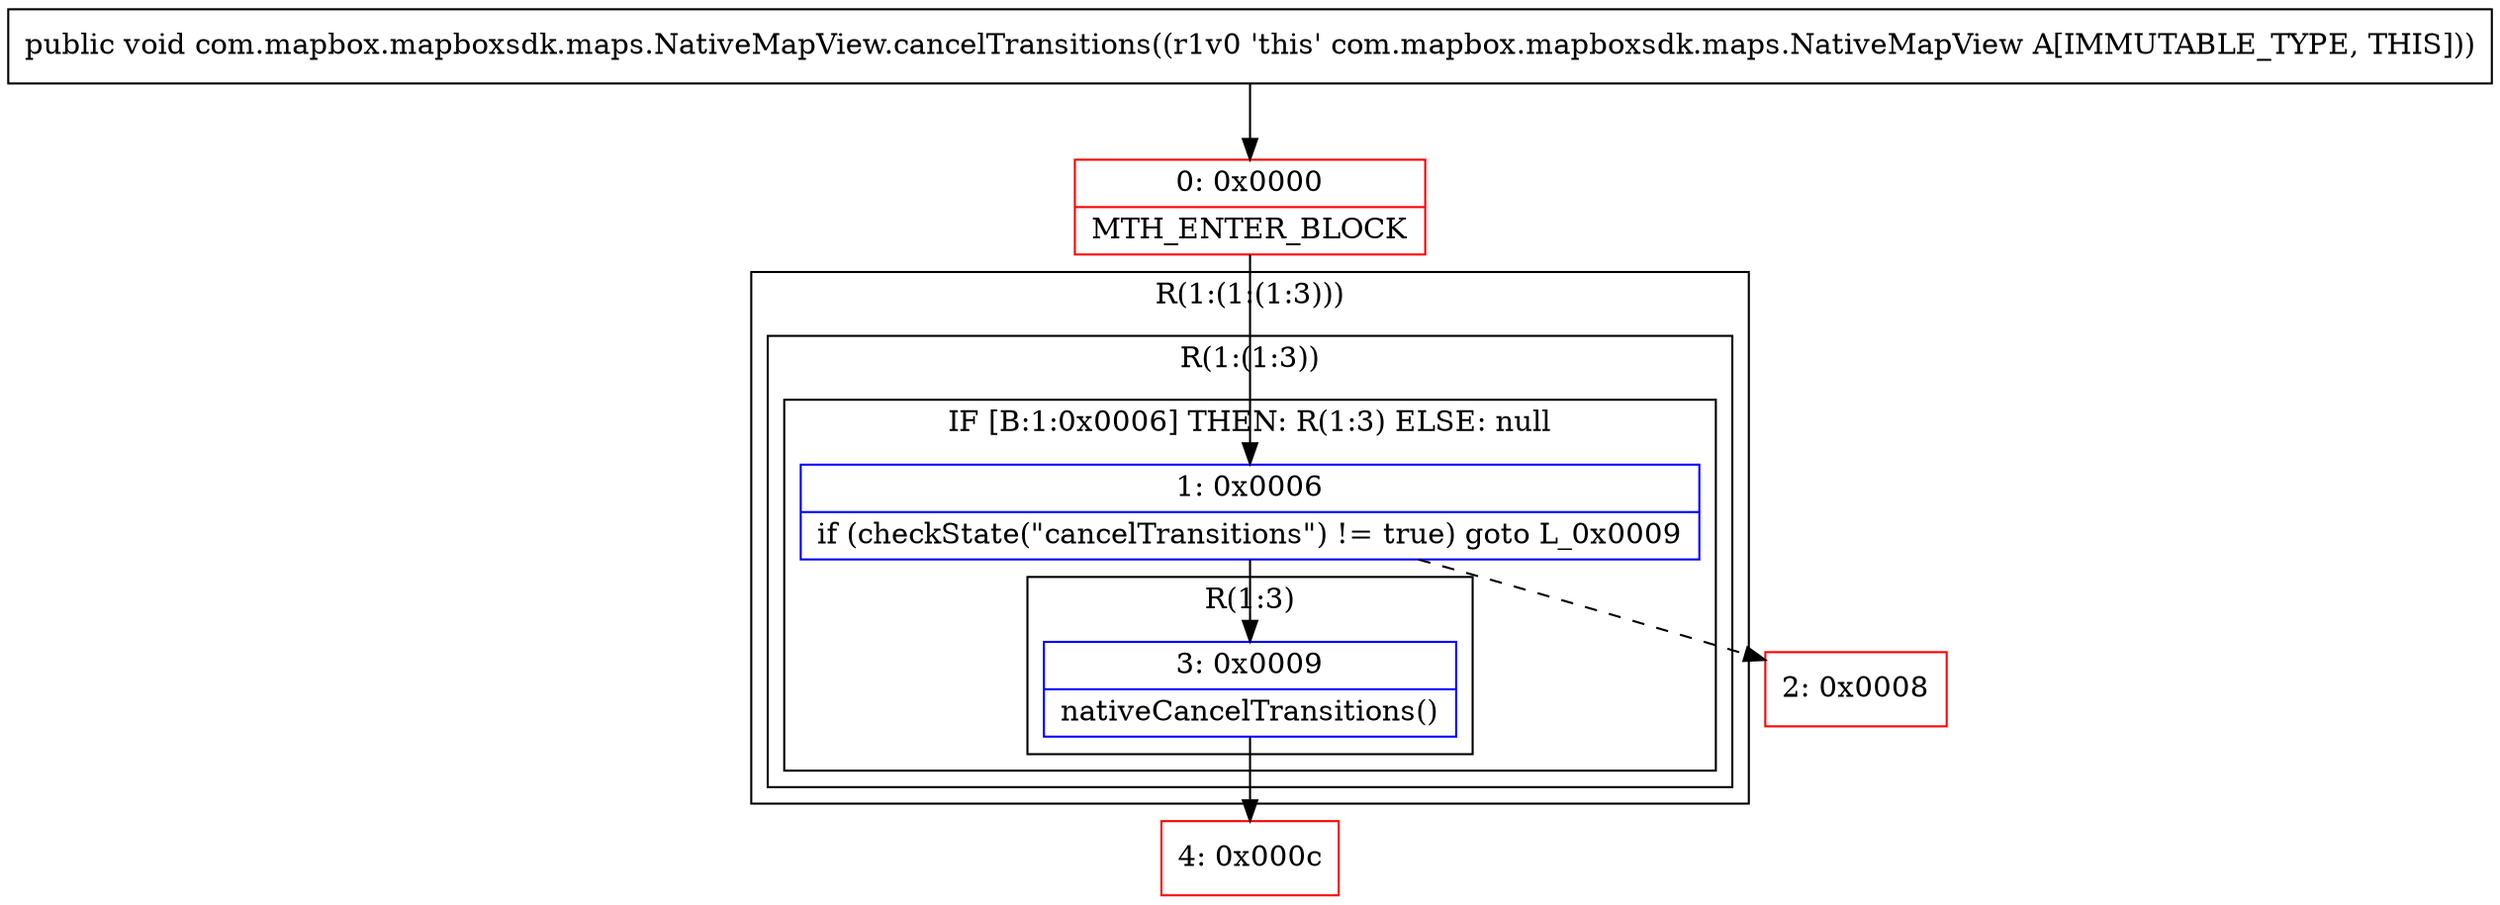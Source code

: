 digraph "CFG forcom.mapbox.mapboxsdk.maps.NativeMapView.cancelTransitions()V" {
subgraph cluster_Region_912803915 {
label = "R(1:(1:(1:3)))";
node [shape=record,color=blue];
subgraph cluster_Region_1138080938 {
label = "R(1:(1:3))";
node [shape=record,color=blue];
subgraph cluster_IfRegion_1716334645 {
label = "IF [B:1:0x0006] THEN: R(1:3) ELSE: null";
node [shape=record,color=blue];
Node_1 [shape=record,label="{1\:\ 0x0006|if (checkState(\"cancelTransitions\") != true) goto L_0x0009\l}"];
subgraph cluster_Region_214708582 {
label = "R(1:3)";
node [shape=record,color=blue];
Node_3 [shape=record,label="{3\:\ 0x0009|nativeCancelTransitions()\l}"];
}
}
}
}
Node_0 [shape=record,color=red,label="{0\:\ 0x0000|MTH_ENTER_BLOCK\l}"];
Node_2 [shape=record,color=red,label="{2\:\ 0x0008}"];
Node_4 [shape=record,color=red,label="{4\:\ 0x000c}"];
MethodNode[shape=record,label="{public void com.mapbox.mapboxsdk.maps.NativeMapView.cancelTransitions((r1v0 'this' com.mapbox.mapboxsdk.maps.NativeMapView A[IMMUTABLE_TYPE, THIS])) }"];
MethodNode -> Node_0;
Node_1 -> Node_2[style=dashed];
Node_1 -> Node_3;
Node_3 -> Node_4;
Node_0 -> Node_1;
}

